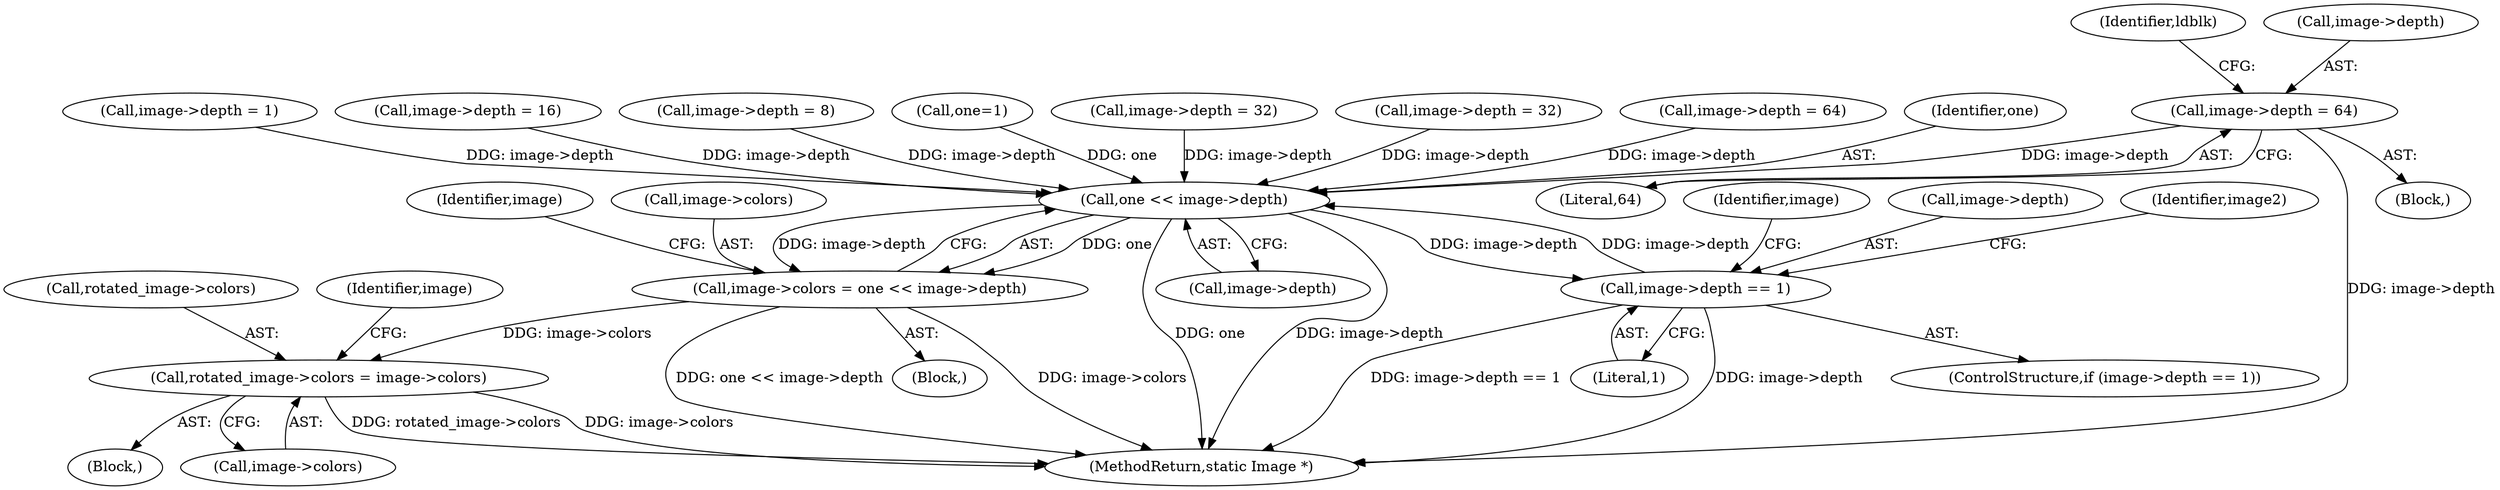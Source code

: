 digraph "0_ImageMagick_04178de2247e353fc095846784b9a10fefdbf890@pointer" {
"1000944" [label="(Call,image->depth = 64)"];
"1001077" [label="(Call,one << image->depth)"];
"1001073" [label="(Call,image->colors = one << image->depth)"];
"1001671" [label="(Call,rotated_image->colors = image->colors)"];
"1001615" [label="(Call,image->depth == 1)"];
"1001671" [label="(Call,rotated_image->colors = image->colors)"];
"1001074" [label="(Call,image->colors)"];
"1000963" [label="(Call,image->depth = 32)"];
"1001614" [label="(ControlStructure,if (image->depth == 1))"];
"1000868" [label="(Block,)"];
"1001622" [label="(Identifier,image)"];
"1001672" [label="(Call,rotated_image->colors)"];
"1000438" [label="(Block,)"];
"1001077" [label="(Call,one << image->depth)"];
"1000924" [label="(Call,image->depth = 32)"];
"1001644" [label="(Block,)"];
"1001086" [label="(Identifier,image)"];
"1000995" [label="(Call,image->depth = 64)"];
"1001615" [label="(Call,image->depth == 1)"];
"1001987" [label="(MethodReturn,static Image *)"];
"1000948" [label="(Literal,64)"];
"1001616" [label="(Call,image->depth)"];
"1001079" [label="(Call,image->depth)"];
"1001078" [label="(Identifier,one)"];
"1001627" [label="(Identifier,image2)"];
"1001619" [label="(Literal,1)"];
"1000880" [label="(Call,image->depth = 1)"];
"1000904" [label="(Call,image->depth = 16)"];
"1001675" [label="(Call,image->colors)"];
"1000886" [label="(Call,image->depth = 8)"];
"1001070" [label="(Call,one=1)"];
"1001680" [label="(Identifier,image)"];
"1000944" [label="(Call,image->depth = 64)"];
"1000950" [label="(Identifier,ldblk)"];
"1000945" [label="(Call,image->depth)"];
"1001073" [label="(Call,image->colors = one << image->depth)"];
"1000944" -> "1000868"  [label="AST: "];
"1000944" -> "1000948"  [label="CFG: "];
"1000945" -> "1000944"  [label="AST: "];
"1000948" -> "1000944"  [label="AST: "];
"1000950" -> "1000944"  [label="CFG: "];
"1000944" -> "1001987"  [label="DDG: image->depth"];
"1000944" -> "1001077"  [label="DDG: image->depth"];
"1001077" -> "1001073"  [label="AST: "];
"1001077" -> "1001079"  [label="CFG: "];
"1001078" -> "1001077"  [label="AST: "];
"1001079" -> "1001077"  [label="AST: "];
"1001073" -> "1001077"  [label="CFG: "];
"1001077" -> "1001987"  [label="DDG: one"];
"1001077" -> "1001987"  [label="DDG: image->depth"];
"1001077" -> "1001073"  [label="DDG: one"];
"1001077" -> "1001073"  [label="DDG: image->depth"];
"1001070" -> "1001077"  [label="DDG: one"];
"1000995" -> "1001077"  [label="DDG: image->depth"];
"1000880" -> "1001077"  [label="DDG: image->depth"];
"1000904" -> "1001077"  [label="DDG: image->depth"];
"1000963" -> "1001077"  [label="DDG: image->depth"];
"1000924" -> "1001077"  [label="DDG: image->depth"];
"1000886" -> "1001077"  [label="DDG: image->depth"];
"1001615" -> "1001077"  [label="DDG: image->depth"];
"1001077" -> "1001615"  [label="DDG: image->depth"];
"1001073" -> "1000438"  [label="AST: "];
"1001074" -> "1001073"  [label="AST: "];
"1001086" -> "1001073"  [label="CFG: "];
"1001073" -> "1001987"  [label="DDG: image->colors"];
"1001073" -> "1001987"  [label="DDG: one << image->depth"];
"1001073" -> "1001671"  [label="DDG: image->colors"];
"1001671" -> "1001644"  [label="AST: "];
"1001671" -> "1001675"  [label="CFG: "];
"1001672" -> "1001671"  [label="AST: "];
"1001675" -> "1001671"  [label="AST: "];
"1001680" -> "1001671"  [label="CFG: "];
"1001671" -> "1001987"  [label="DDG: rotated_image->colors"];
"1001671" -> "1001987"  [label="DDG: image->colors"];
"1001615" -> "1001614"  [label="AST: "];
"1001615" -> "1001619"  [label="CFG: "];
"1001616" -> "1001615"  [label="AST: "];
"1001619" -> "1001615"  [label="AST: "];
"1001622" -> "1001615"  [label="CFG: "];
"1001627" -> "1001615"  [label="CFG: "];
"1001615" -> "1001987"  [label="DDG: image->depth == 1"];
"1001615" -> "1001987"  [label="DDG: image->depth"];
}
